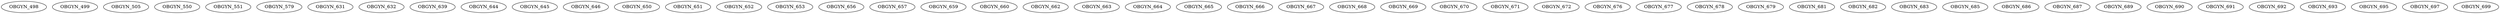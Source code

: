 digraph G {
    OBGYN_498;
    OBGYN_499;
    OBGYN_505;
    OBGYN_550;
    OBGYN_551;
    OBGYN_579;
    OBGYN_631;
    OBGYN_632;
    OBGYN_639;
    OBGYN_644;
    OBGYN_645;
    OBGYN_646;
    OBGYN_650;
    OBGYN_651;
    OBGYN_652;
    OBGYN_653;
    OBGYN_656;
    OBGYN_657;
    OBGYN_659;
    OBGYN_660;
    OBGYN_662;
    OBGYN_663;
    OBGYN_664;
    OBGYN_665;
    OBGYN_666;
    OBGYN_667;
    OBGYN_668;
    OBGYN_669;
    OBGYN_670;
    OBGYN_671;
    OBGYN_672;
    OBGYN_676;
    OBGYN_677;
    OBGYN_678;
    OBGYN_679;
    OBGYN_681;
    OBGYN_682;
    OBGYN_683;
    OBGYN_685;
    OBGYN_686;
    OBGYN_687;
    OBGYN_689;
    OBGYN_690;
    OBGYN_691;
    OBGYN_692;
    OBGYN_693;
    OBGYN_695;
    OBGYN_697;
    OBGYN_699;
}

